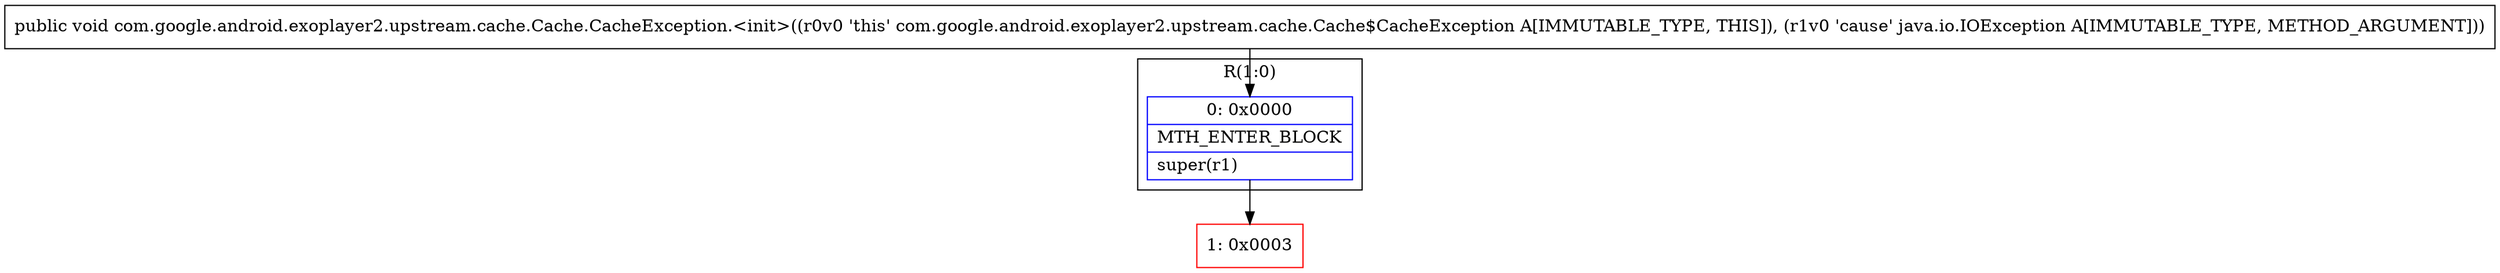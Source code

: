 digraph "CFG forcom.google.android.exoplayer2.upstream.cache.Cache.CacheException.\<init\>(Ljava\/io\/IOException;)V" {
subgraph cluster_Region_223739026 {
label = "R(1:0)";
node [shape=record,color=blue];
Node_0 [shape=record,label="{0\:\ 0x0000|MTH_ENTER_BLOCK\l|super(r1)\l}"];
}
Node_1 [shape=record,color=red,label="{1\:\ 0x0003}"];
MethodNode[shape=record,label="{public void com.google.android.exoplayer2.upstream.cache.Cache.CacheException.\<init\>((r0v0 'this' com.google.android.exoplayer2.upstream.cache.Cache$CacheException A[IMMUTABLE_TYPE, THIS]), (r1v0 'cause' java.io.IOException A[IMMUTABLE_TYPE, METHOD_ARGUMENT])) }"];
MethodNode -> Node_0;
Node_0 -> Node_1;
}

